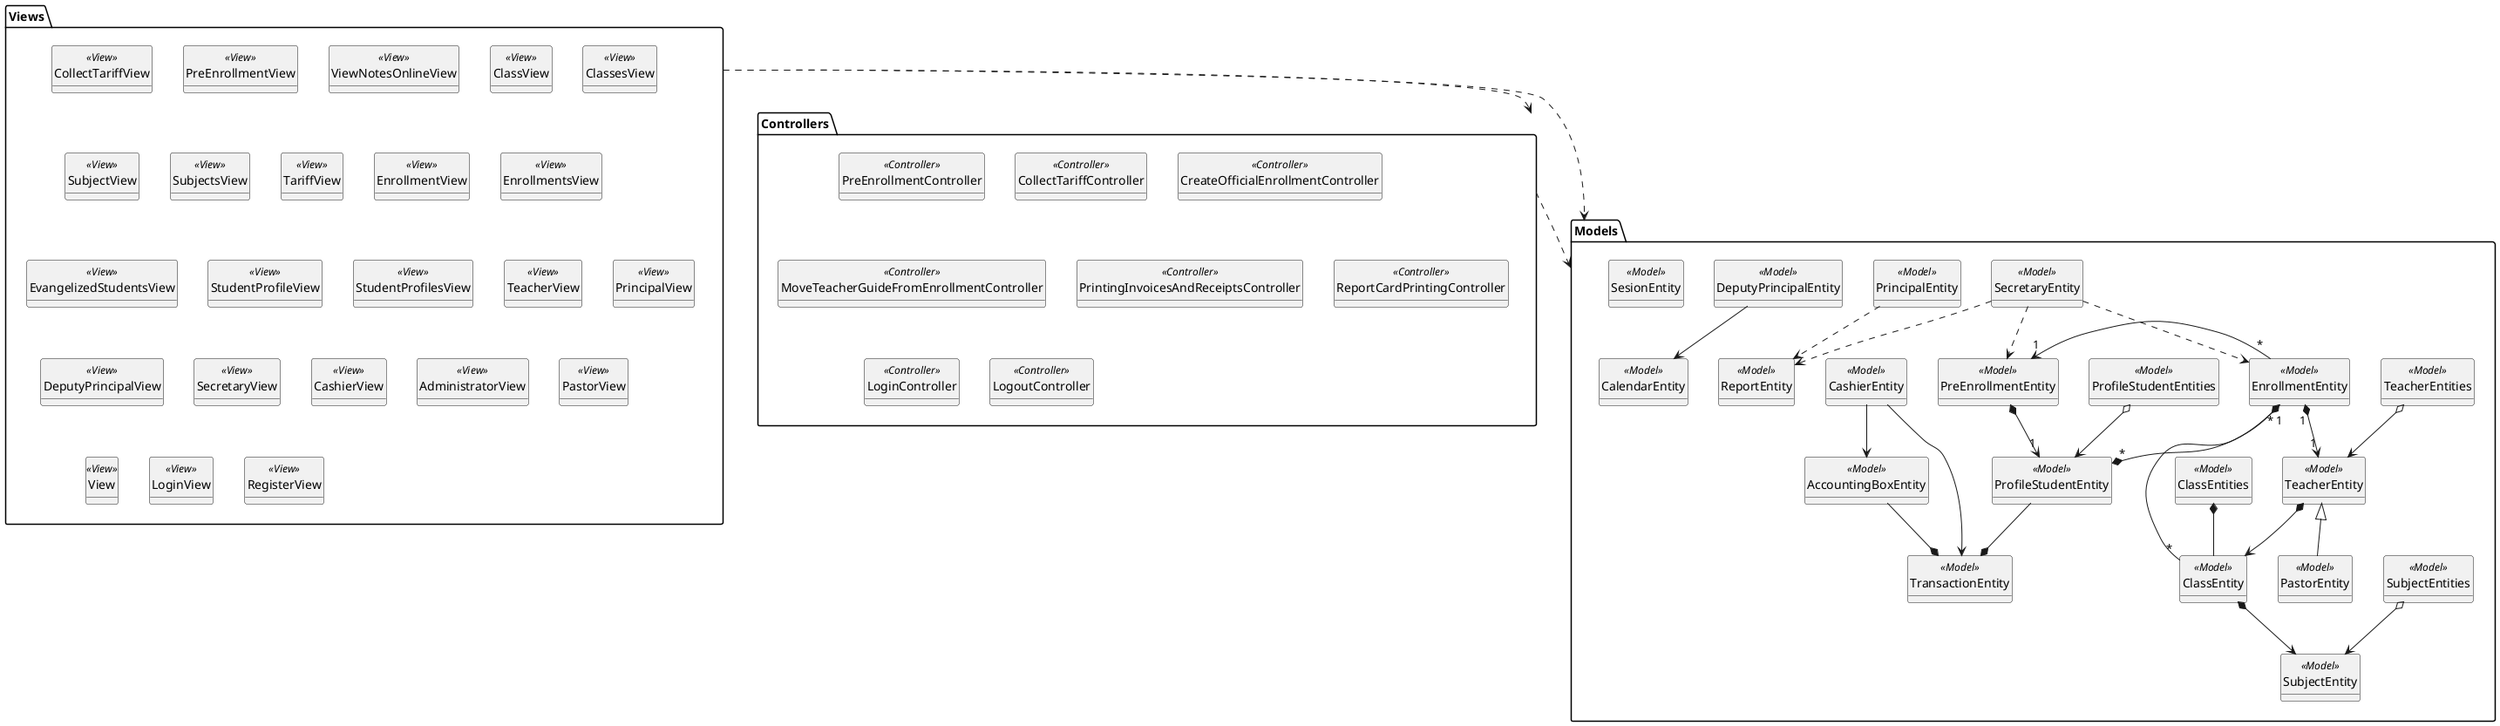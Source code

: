 @startuml
'skinparam BackgroundColor transparent
hide circle
hide empty methods


Views ..> Models
Views ..> Controllers
Controllers ..> Models

package Views
{
    class CollectTariffView <<View>>
    class PreEnrollmentView <<View>>
    class ViewNotesOnlineView <<View>>

    class ClassView <<View>>
    class ClassesView <<View>>
    class SubjectView <<View>>
    class SubjectsView <<View>>
    class TariffView <<View>>
    class EnrollmentView <<View>>
    class EnrollmentsView <<View>>
    class EvangelizedStudentsView <<View>>

    class StudentProfileView <<View>>
    class StudentProfilesView <<View>>
    class TeacherView <<View>>
    class PrincipalView <<View>>
    class DeputyPrincipalView <<View>>
    class SecretaryView <<View>>
    class CashierView <<View>>
    class AdministratorView <<View>>
    class PastorView <<View>>

    class View <<View>>
    class LoginView <<View>>
    class RegisterView <<View>>
}

package Controllers
{
    class PreEnrollmentController <<Controller>>
    class CollectTariffController <<Controller>>
    class CreateOfficialEnrollmentController <<Controller>>
    class MoveTeacherGuideFromEnrollmentController <<Controller>>
    class PrintingInvoicesAndReceiptsController <<Controller>>
    class ReportCardPrintingController <<Controller>>

    class LoginController <<Controller>>
    class LogoutController <<Controller>>
}

package Models
{
    class ClassEntity <<Model>>
    class ClassEntities <<Model>>
    class SubjectEntity <<Model>>
    class SubjectEntities <<Model>>
    class EnrollmentEntity <<Model>>
    class PreEnrollmentEntity <<Model>>
    class ProfileStudentEntity <<Model>>
    class ProfileStudentEntities <<Model>>
    class TeacherEntity <<Model>>
    class TeacherEntities <<Model>>
    class SecretaryEntity <<Model>>
    class CashierEntity <<Model>>
    class PastorEntity <<Model>>
    class PrincipalEntity <<Model>>
    class DeputyPrincipalEntity <<Model>>
    class CalendarEntity <<Model>>
    class AccountingBoxEntity <<Model>>
    class TransactionEntity <<Model>>
    class ReportEntity <<Model>>

    class SesionEntity <<Model>>
    'class AdministratorEntity <<Model>>


    '--- Relations ---'
    SubjectEntities o--> SubjectEntity

    ProfileStudentEntity --* TransactionEntity
    ProfileStudentEntities o--> ProfileStudentEntity

    TeacherEntity *--> ClassEntity
    TeacherEntity <|-- PastorEntity
    TeacherEntities o--> TeacherEntity

    EnrollmentEntity "*" -left-> "1" PreEnrollmentEntity
    EnrollmentEntity "1" --* "*" ProfileStudentEntity
    EnrollmentEntity "*" *-- "*" ClassEntity
    EnrollmentEntity "1" *--> "1" TeacherEntity

    PreEnrollmentEntity *--> "1" ProfileStudentEntity

    ClassEntity *--> SubjectEntity
    ClassEntities *-- ClassEntity

    CashierEntity --> AccountingBoxEntity
    CashierEntity --> TransactionEntity

    AccountingBoxEntity --* TransactionEntity

    DeputyPrincipalEntity --> CalendarEntity

    SecretaryEntity ..> PreEnrollmentEntity
    SecretaryEntity ..> EnrollmentEntity
    SecretaryEntity ..> ReportEntity

    PrincipalEntity ..> ReportEntity
}

@enduml
